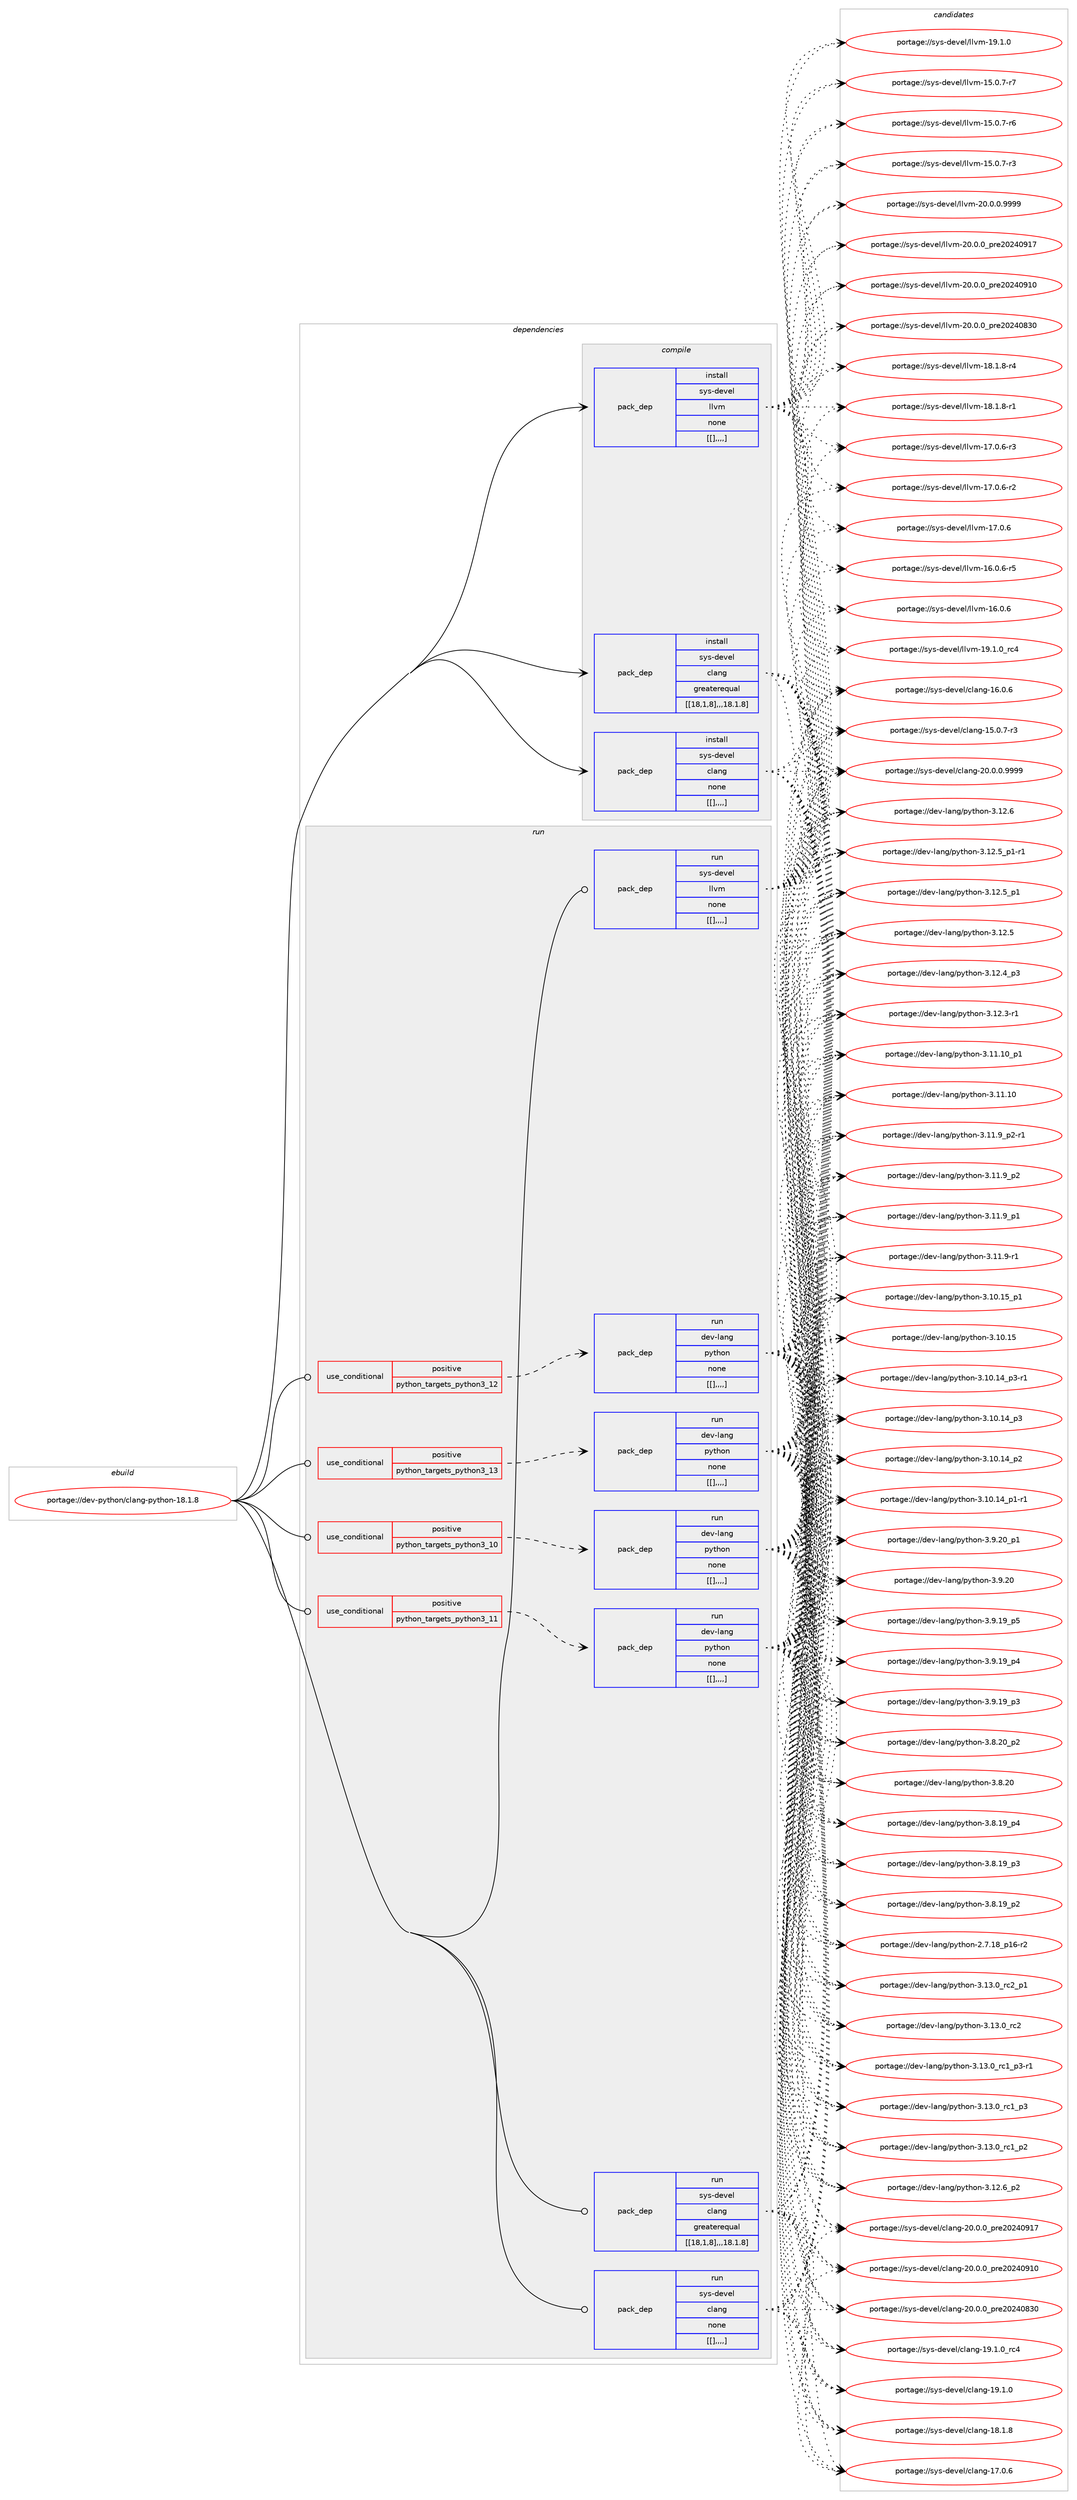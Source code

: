 digraph prolog {

# *************
# Graph options
# *************

newrank=true;
concentrate=true;
compound=true;
graph [rankdir=LR,fontname=Helvetica,fontsize=10,ranksep=1.5];#, ranksep=2.5, nodesep=0.2];
edge  [arrowhead=vee];
node  [fontname=Helvetica,fontsize=10];

# **********
# The ebuild
# **********

subgraph cluster_leftcol {
color=gray;
label=<<i>ebuild</i>>;
id [label="portage://dev-python/clang-python-18.1.8", color=red, width=4, href="../dev-python/clang-python-18.1.8.svg"];
}

# ****************
# The dependencies
# ****************

subgraph cluster_midcol {
color=gray;
label=<<i>dependencies</i>>;
subgraph cluster_compile {
fillcolor="#eeeeee";
style=filled;
label=<<i>compile</i>>;
subgraph pack111428 {
dependency145430 [label=<<TABLE BORDER="0" CELLBORDER="1" CELLSPACING="0" CELLPADDING="4" WIDTH="220"><TR><TD ROWSPAN="6" CELLPADDING="30">pack_dep</TD></TR><TR><TD WIDTH="110">install</TD></TR><TR><TD>sys-devel</TD></TR><TR><TD>clang</TD></TR><TR><TD>greaterequal</TD></TR><TR><TD>[[18,1,8],,,18.1.8]</TD></TR></TABLE>>, shape=none, color=blue];
}
id:e -> dependency145430:w [weight=20,style="solid",arrowhead="vee"];
subgraph pack111429 {
dependency145431 [label=<<TABLE BORDER="0" CELLBORDER="1" CELLSPACING="0" CELLPADDING="4" WIDTH="220"><TR><TD ROWSPAN="6" CELLPADDING="30">pack_dep</TD></TR><TR><TD WIDTH="110">install</TD></TR><TR><TD>sys-devel</TD></TR><TR><TD>clang</TD></TR><TR><TD>none</TD></TR><TR><TD>[[],,,,]</TD></TR></TABLE>>, shape=none, color=blue];
}
id:e -> dependency145431:w [weight=20,style="solid",arrowhead="vee"];
subgraph pack111430 {
dependency145432 [label=<<TABLE BORDER="0" CELLBORDER="1" CELLSPACING="0" CELLPADDING="4" WIDTH="220"><TR><TD ROWSPAN="6" CELLPADDING="30">pack_dep</TD></TR><TR><TD WIDTH="110">install</TD></TR><TR><TD>sys-devel</TD></TR><TR><TD>llvm</TD></TR><TR><TD>none</TD></TR><TR><TD>[[],,,,]</TD></TR></TABLE>>, shape=none, color=blue];
}
id:e -> dependency145432:w [weight=20,style="solid",arrowhead="vee"];
}
subgraph cluster_compileandrun {
fillcolor="#eeeeee";
style=filled;
label=<<i>compile and run</i>>;
}
subgraph cluster_run {
fillcolor="#eeeeee";
style=filled;
label=<<i>run</i>>;
subgraph cond32790 {
dependency145433 [label=<<TABLE BORDER="0" CELLBORDER="1" CELLSPACING="0" CELLPADDING="4"><TR><TD ROWSPAN="3" CELLPADDING="10">use_conditional</TD></TR><TR><TD>positive</TD></TR><TR><TD>python_targets_python3_10</TD></TR></TABLE>>, shape=none, color=red];
subgraph pack111431 {
dependency145434 [label=<<TABLE BORDER="0" CELLBORDER="1" CELLSPACING="0" CELLPADDING="4" WIDTH="220"><TR><TD ROWSPAN="6" CELLPADDING="30">pack_dep</TD></TR><TR><TD WIDTH="110">run</TD></TR><TR><TD>dev-lang</TD></TR><TR><TD>python</TD></TR><TR><TD>none</TD></TR><TR><TD>[[],,,,]</TD></TR></TABLE>>, shape=none, color=blue];
}
dependency145433:e -> dependency145434:w [weight=20,style="dashed",arrowhead="vee"];
}
id:e -> dependency145433:w [weight=20,style="solid",arrowhead="odot"];
subgraph cond32791 {
dependency145435 [label=<<TABLE BORDER="0" CELLBORDER="1" CELLSPACING="0" CELLPADDING="4"><TR><TD ROWSPAN="3" CELLPADDING="10">use_conditional</TD></TR><TR><TD>positive</TD></TR><TR><TD>python_targets_python3_11</TD></TR></TABLE>>, shape=none, color=red];
subgraph pack111432 {
dependency145436 [label=<<TABLE BORDER="0" CELLBORDER="1" CELLSPACING="0" CELLPADDING="4" WIDTH="220"><TR><TD ROWSPAN="6" CELLPADDING="30">pack_dep</TD></TR><TR><TD WIDTH="110">run</TD></TR><TR><TD>dev-lang</TD></TR><TR><TD>python</TD></TR><TR><TD>none</TD></TR><TR><TD>[[],,,,]</TD></TR></TABLE>>, shape=none, color=blue];
}
dependency145435:e -> dependency145436:w [weight=20,style="dashed",arrowhead="vee"];
}
id:e -> dependency145435:w [weight=20,style="solid",arrowhead="odot"];
subgraph cond32792 {
dependency145437 [label=<<TABLE BORDER="0" CELLBORDER="1" CELLSPACING="0" CELLPADDING="4"><TR><TD ROWSPAN="3" CELLPADDING="10">use_conditional</TD></TR><TR><TD>positive</TD></TR><TR><TD>python_targets_python3_12</TD></TR></TABLE>>, shape=none, color=red];
subgraph pack111433 {
dependency145438 [label=<<TABLE BORDER="0" CELLBORDER="1" CELLSPACING="0" CELLPADDING="4" WIDTH="220"><TR><TD ROWSPAN="6" CELLPADDING="30">pack_dep</TD></TR><TR><TD WIDTH="110">run</TD></TR><TR><TD>dev-lang</TD></TR><TR><TD>python</TD></TR><TR><TD>none</TD></TR><TR><TD>[[],,,,]</TD></TR></TABLE>>, shape=none, color=blue];
}
dependency145437:e -> dependency145438:w [weight=20,style="dashed",arrowhead="vee"];
}
id:e -> dependency145437:w [weight=20,style="solid",arrowhead="odot"];
subgraph cond32793 {
dependency145439 [label=<<TABLE BORDER="0" CELLBORDER="1" CELLSPACING="0" CELLPADDING="4"><TR><TD ROWSPAN="3" CELLPADDING="10">use_conditional</TD></TR><TR><TD>positive</TD></TR><TR><TD>python_targets_python3_13</TD></TR></TABLE>>, shape=none, color=red];
subgraph pack111434 {
dependency145440 [label=<<TABLE BORDER="0" CELLBORDER="1" CELLSPACING="0" CELLPADDING="4" WIDTH="220"><TR><TD ROWSPAN="6" CELLPADDING="30">pack_dep</TD></TR><TR><TD WIDTH="110">run</TD></TR><TR><TD>dev-lang</TD></TR><TR><TD>python</TD></TR><TR><TD>none</TD></TR><TR><TD>[[],,,,]</TD></TR></TABLE>>, shape=none, color=blue];
}
dependency145439:e -> dependency145440:w [weight=20,style="dashed",arrowhead="vee"];
}
id:e -> dependency145439:w [weight=20,style="solid",arrowhead="odot"];
subgraph pack111435 {
dependency145441 [label=<<TABLE BORDER="0" CELLBORDER="1" CELLSPACING="0" CELLPADDING="4" WIDTH="220"><TR><TD ROWSPAN="6" CELLPADDING="30">pack_dep</TD></TR><TR><TD WIDTH="110">run</TD></TR><TR><TD>sys-devel</TD></TR><TR><TD>clang</TD></TR><TR><TD>greaterequal</TD></TR><TR><TD>[[18,1,8],,,18.1.8]</TD></TR></TABLE>>, shape=none, color=blue];
}
id:e -> dependency145441:w [weight=20,style="solid",arrowhead="odot"];
subgraph pack111436 {
dependency145442 [label=<<TABLE BORDER="0" CELLBORDER="1" CELLSPACING="0" CELLPADDING="4" WIDTH="220"><TR><TD ROWSPAN="6" CELLPADDING="30">pack_dep</TD></TR><TR><TD WIDTH="110">run</TD></TR><TR><TD>sys-devel</TD></TR><TR><TD>clang</TD></TR><TR><TD>none</TD></TR><TR><TD>[[],,,,]</TD></TR></TABLE>>, shape=none, color=blue];
}
id:e -> dependency145442:w [weight=20,style="solid",arrowhead="odot"];
subgraph pack111437 {
dependency145443 [label=<<TABLE BORDER="0" CELLBORDER="1" CELLSPACING="0" CELLPADDING="4" WIDTH="220"><TR><TD ROWSPAN="6" CELLPADDING="30">pack_dep</TD></TR><TR><TD WIDTH="110">run</TD></TR><TR><TD>sys-devel</TD></TR><TR><TD>llvm</TD></TR><TR><TD>none</TD></TR><TR><TD>[[],,,,]</TD></TR></TABLE>>, shape=none, color=blue];
}
id:e -> dependency145443:w [weight=20,style="solid",arrowhead="odot"];
}
}

# **************
# The candidates
# **************

subgraph cluster_choices {
rank=same;
color=gray;
label=<<i>candidates</i>>;

subgraph choice111428 {
color=black;
nodesep=1;
choice11512111545100101118101108479910897110103455048464846484657575757 [label="portage://sys-devel/clang-20.0.0.9999", color=red, width=4,href="../sys-devel/clang-20.0.0.9999.svg"];
choice1151211154510010111810110847991089711010345504846484648951121141015048505248574955 [label="portage://sys-devel/clang-20.0.0_pre20240917", color=red, width=4,href="../sys-devel/clang-20.0.0_pre20240917.svg"];
choice1151211154510010111810110847991089711010345504846484648951121141015048505248574948 [label="portage://sys-devel/clang-20.0.0_pre20240910", color=red, width=4,href="../sys-devel/clang-20.0.0_pre20240910.svg"];
choice1151211154510010111810110847991089711010345504846484648951121141015048505248565148 [label="portage://sys-devel/clang-20.0.0_pre20240830", color=red, width=4,href="../sys-devel/clang-20.0.0_pre20240830.svg"];
choice1151211154510010111810110847991089711010345495746494648951149952 [label="portage://sys-devel/clang-19.1.0_rc4", color=red, width=4,href="../sys-devel/clang-19.1.0_rc4.svg"];
choice1151211154510010111810110847991089711010345495746494648 [label="portage://sys-devel/clang-19.1.0", color=red, width=4,href="../sys-devel/clang-19.1.0.svg"];
choice1151211154510010111810110847991089711010345495646494656 [label="portage://sys-devel/clang-18.1.8", color=red, width=4,href="../sys-devel/clang-18.1.8.svg"];
choice1151211154510010111810110847991089711010345495546484654 [label="portage://sys-devel/clang-17.0.6", color=red, width=4,href="../sys-devel/clang-17.0.6.svg"];
choice1151211154510010111810110847991089711010345495446484654 [label="portage://sys-devel/clang-16.0.6", color=red, width=4,href="../sys-devel/clang-16.0.6.svg"];
choice11512111545100101118101108479910897110103454953464846554511451 [label="portage://sys-devel/clang-15.0.7-r3", color=red, width=4,href="../sys-devel/clang-15.0.7-r3.svg"];
dependency145430:e -> choice11512111545100101118101108479910897110103455048464846484657575757:w [style=dotted,weight="100"];
dependency145430:e -> choice1151211154510010111810110847991089711010345504846484648951121141015048505248574955:w [style=dotted,weight="100"];
dependency145430:e -> choice1151211154510010111810110847991089711010345504846484648951121141015048505248574948:w [style=dotted,weight="100"];
dependency145430:e -> choice1151211154510010111810110847991089711010345504846484648951121141015048505248565148:w [style=dotted,weight="100"];
dependency145430:e -> choice1151211154510010111810110847991089711010345495746494648951149952:w [style=dotted,weight="100"];
dependency145430:e -> choice1151211154510010111810110847991089711010345495746494648:w [style=dotted,weight="100"];
dependency145430:e -> choice1151211154510010111810110847991089711010345495646494656:w [style=dotted,weight="100"];
dependency145430:e -> choice1151211154510010111810110847991089711010345495546484654:w [style=dotted,weight="100"];
dependency145430:e -> choice1151211154510010111810110847991089711010345495446484654:w [style=dotted,weight="100"];
dependency145430:e -> choice11512111545100101118101108479910897110103454953464846554511451:w [style=dotted,weight="100"];
}
subgraph choice111429 {
color=black;
nodesep=1;
choice11512111545100101118101108479910897110103455048464846484657575757 [label="portage://sys-devel/clang-20.0.0.9999", color=red, width=4,href="../sys-devel/clang-20.0.0.9999.svg"];
choice1151211154510010111810110847991089711010345504846484648951121141015048505248574955 [label="portage://sys-devel/clang-20.0.0_pre20240917", color=red, width=4,href="../sys-devel/clang-20.0.0_pre20240917.svg"];
choice1151211154510010111810110847991089711010345504846484648951121141015048505248574948 [label="portage://sys-devel/clang-20.0.0_pre20240910", color=red, width=4,href="../sys-devel/clang-20.0.0_pre20240910.svg"];
choice1151211154510010111810110847991089711010345504846484648951121141015048505248565148 [label="portage://sys-devel/clang-20.0.0_pre20240830", color=red, width=4,href="../sys-devel/clang-20.0.0_pre20240830.svg"];
choice1151211154510010111810110847991089711010345495746494648951149952 [label="portage://sys-devel/clang-19.1.0_rc4", color=red, width=4,href="../sys-devel/clang-19.1.0_rc4.svg"];
choice1151211154510010111810110847991089711010345495746494648 [label="portage://sys-devel/clang-19.1.0", color=red, width=4,href="../sys-devel/clang-19.1.0.svg"];
choice1151211154510010111810110847991089711010345495646494656 [label="portage://sys-devel/clang-18.1.8", color=red, width=4,href="../sys-devel/clang-18.1.8.svg"];
choice1151211154510010111810110847991089711010345495546484654 [label="portage://sys-devel/clang-17.0.6", color=red, width=4,href="../sys-devel/clang-17.0.6.svg"];
choice1151211154510010111810110847991089711010345495446484654 [label="portage://sys-devel/clang-16.0.6", color=red, width=4,href="../sys-devel/clang-16.0.6.svg"];
choice11512111545100101118101108479910897110103454953464846554511451 [label="portage://sys-devel/clang-15.0.7-r3", color=red, width=4,href="../sys-devel/clang-15.0.7-r3.svg"];
dependency145431:e -> choice11512111545100101118101108479910897110103455048464846484657575757:w [style=dotted,weight="100"];
dependency145431:e -> choice1151211154510010111810110847991089711010345504846484648951121141015048505248574955:w [style=dotted,weight="100"];
dependency145431:e -> choice1151211154510010111810110847991089711010345504846484648951121141015048505248574948:w [style=dotted,weight="100"];
dependency145431:e -> choice1151211154510010111810110847991089711010345504846484648951121141015048505248565148:w [style=dotted,weight="100"];
dependency145431:e -> choice1151211154510010111810110847991089711010345495746494648951149952:w [style=dotted,weight="100"];
dependency145431:e -> choice1151211154510010111810110847991089711010345495746494648:w [style=dotted,weight="100"];
dependency145431:e -> choice1151211154510010111810110847991089711010345495646494656:w [style=dotted,weight="100"];
dependency145431:e -> choice1151211154510010111810110847991089711010345495546484654:w [style=dotted,weight="100"];
dependency145431:e -> choice1151211154510010111810110847991089711010345495446484654:w [style=dotted,weight="100"];
dependency145431:e -> choice11512111545100101118101108479910897110103454953464846554511451:w [style=dotted,weight="100"];
}
subgraph choice111430 {
color=black;
nodesep=1;
choice1151211154510010111810110847108108118109455048464846484657575757 [label="portage://sys-devel/llvm-20.0.0.9999", color=red, width=4,href="../sys-devel/llvm-20.0.0.9999.svg"];
choice115121115451001011181011084710810811810945504846484648951121141015048505248574955 [label="portage://sys-devel/llvm-20.0.0_pre20240917", color=red, width=4,href="../sys-devel/llvm-20.0.0_pre20240917.svg"];
choice115121115451001011181011084710810811810945504846484648951121141015048505248574948 [label="portage://sys-devel/llvm-20.0.0_pre20240910", color=red, width=4,href="../sys-devel/llvm-20.0.0_pre20240910.svg"];
choice115121115451001011181011084710810811810945504846484648951121141015048505248565148 [label="portage://sys-devel/llvm-20.0.0_pre20240830", color=red, width=4,href="../sys-devel/llvm-20.0.0_pre20240830.svg"];
choice115121115451001011181011084710810811810945495746494648951149952 [label="portage://sys-devel/llvm-19.1.0_rc4", color=red, width=4,href="../sys-devel/llvm-19.1.0_rc4.svg"];
choice115121115451001011181011084710810811810945495746494648 [label="portage://sys-devel/llvm-19.1.0", color=red, width=4,href="../sys-devel/llvm-19.1.0.svg"];
choice1151211154510010111810110847108108118109454956464946564511452 [label="portage://sys-devel/llvm-18.1.8-r4", color=red, width=4,href="../sys-devel/llvm-18.1.8-r4.svg"];
choice1151211154510010111810110847108108118109454956464946564511449 [label="portage://sys-devel/llvm-18.1.8-r1", color=red, width=4,href="../sys-devel/llvm-18.1.8-r1.svg"];
choice1151211154510010111810110847108108118109454955464846544511451 [label="portage://sys-devel/llvm-17.0.6-r3", color=red, width=4,href="../sys-devel/llvm-17.0.6-r3.svg"];
choice1151211154510010111810110847108108118109454955464846544511450 [label="portage://sys-devel/llvm-17.0.6-r2", color=red, width=4,href="../sys-devel/llvm-17.0.6-r2.svg"];
choice115121115451001011181011084710810811810945495546484654 [label="portage://sys-devel/llvm-17.0.6", color=red, width=4,href="../sys-devel/llvm-17.0.6.svg"];
choice1151211154510010111810110847108108118109454954464846544511453 [label="portage://sys-devel/llvm-16.0.6-r5", color=red, width=4,href="../sys-devel/llvm-16.0.6-r5.svg"];
choice115121115451001011181011084710810811810945495446484654 [label="portage://sys-devel/llvm-16.0.6", color=red, width=4,href="../sys-devel/llvm-16.0.6.svg"];
choice1151211154510010111810110847108108118109454953464846554511455 [label="portage://sys-devel/llvm-15.0.7-r7", color=red, width=4,href="../sys-devel/llvm-15.0.7-r7.svg"];
choice1151211154510010111810110847108108118109454953464846554511454 [label="portage://sys-devel/llvm-15.0.7-r6", color=red, width=4,href="../sys-devel/llvm-15.0.7-r6.svg"];
choice1151211154510010111810110847108108118109454953464846554511451 [label="portage://sys-devel/llvm-15.0.7-r3", color=red, width=4,href="../sys-devel/llvm-15.0.7-r3.svg"];
dependency145432:e -> choice1151211154510010111810110847108108118109455048464846484657575757:w [style=dotted,weight="100"];
dependency145432:e -> choice115121115451001011181011084710810811810945504846484648951121141015048505248574955:w [style=dotted,weight="100"];
dependency145432:e -> choice115121115451001011181011084710810811810945504846484648951121141015048505248574948:w [style=dotted,weight="100"];
dependency145432:e -> choice115121115451001011181011084710810811810945504846484648951121141015048505248565148:w [style=dotted,weight="100"];
dependency145432:e -> choice115121115451001011181011084710810811810945495746494648951149952:w [style=dotted,weight="100"];
dependency145432:e -> choice115121115451001011181011084710810811810945495746494648:w [style=dotted,weight="100"];
dependency145432:e -> choice1151211154510010111810110847108108118109454956464946564511452:w [style=dotted,weight="100"];
dependency145432:e -> choice1151211154510010111810110847108108118109454956464946564511449:w [style=dotted,weight="100"];
dependency145432:e -> choice1151211154510010111810110847108108118109454955464846544511451:w [style=dotted,weight="100"];
dependency145432:e -> choice1151211154510010111810110847108108118109454955464846544511450:w [style=dotted,weight="100"];
dependency145432:e -> choice115121115451001011181011084710810811810945495546484654:w [style=dotted,weight="100"];
dependency145432:e -> choice1151211154510010111810110847108108118109454954464846544511453:w [style=dotted,weight="100"];
dependency145432:e -> choice115121115451001011181011084710810811810945495446484654:w [style=dotted,weight="100"];
dependency145432:e -> choice1151211154510010111810110847108108118109454953464846554511455:w [style=dotted,weight="100"];
dependency145432:e -> choice1151211154510010111810110847108108118109454953464846554511454:w [style=dotted,weight="100"];
dependency145432:e -> choice1151211154510010111810110847108108118109454953464846554511451:w [style=dotted,weight="100"];
}
subgraph choice111431 {
color=black;
nodesep=1;
choice100101118451089711010347112121116104111110455146495146489511499509511249 [label="portage://dev-lang/python-3.13.0_rc2_p1", color=red, width=4,href="../dev-lang/python-3.13.0_rc2_p1.svg"];
choice10010111845108971101034711212111610411111045514649514648951149950 [label="portage://dev-lang/python-3.13.0_rc2", color=red, width=4,href="../dev-lang/python-3.13.0_rc2.svg"];
choice1001011184510897110103471121211161041111104551464951464895114994995112514511449 [label="portage://dev-lang/python-3.13.0_rc1_p3-r1", color=red, width=4,href="../dev-lang/python-3.13.0_rc1_p3-r1.svg"];
choice100101118451089711010347112121116104111110455146495146489511499499511251 [label="portage://dev-lang/python-3.13.0_rc1_p3", color=red, width=4,href="../dev-lang/python-3.13.0_rc1_p3.svg"];
choice100101118451089711010347112121116104111110455146495146489511499499511250 [label="portage://dev-lang/python-3.13.0_rc1_p2", color=red, width=4,href="../dev-lang/python-3.13.0_rc1_p2.svg"];
choice100101118451089711010347112121116104111110455146495046549511250 [label="portage://dev-lang/python-3.12.6_p2", color=red, width=4,href="../dev-lang/python-3.12.6_p2.svg"];
choice10010111845108971101034711212111610411111045514649504654 [label="portage://dev-lang/python-3.12.6", color=red, width=4,href="../dev-lang/python-3.12.6.svg"];
choice1001011184510897110103471121211161041111104551464950465395112494511449 [label="portage://dev-lang/python-3.12.5_p1-r1", color=red, width=4,href="../dev-lang/python-3.12.5_p1-r1.svg"];
choice100101118451089711010347112121116104111110455146495046539511249 [label="portage://dev-lang/python-3.12.5_p1", color=red, width=4,href="../dev-lang/python-3.12.5_p1.svg"];
choice10010111845108971101034711212111610411111045514649504653 [label="portage://dev-lang/python-3.12.5", color=red, width=4,href="../dev-lang/python-3.12.5.svg"];
choice100101118451089711010347112121116104111110455146495046529511251 [label="portage://dev-lang/python-3.12.4_p3", color=red, width=4,href="../dev-lang/python-3.12.4_p3.svg"];
choice100101118451089711010347112121116104111110455146495046514511449 [label="portage://dev-lang/python-3.12.3-r1", color=red, width=4,href="../dev-lang/python-3.12.3-r1.svg"];
choice10010111845108971101034711212111610411111045514649494649489511249 [label="portage://dev-lang/python-3.11.10_p1", color=red, width=4,href="../dev-lang/python-3.11.10_p1.svg"];
choice1001011184510897110103471121211161041111104551464949464948 [label="portage://dev-lang/python-3.11.10", color=red, width=4,href="../dev-lang/python-3.11.10.svg"];
choice1001011184510897110103471121211161041111104551464949465795112504511449 [label="portage://dev-lang/python-3.11.9_p2-r1", color=red, width=4,href="../dev-lang/python-3.11.9_p2-r1.svg"];
choice100101118451089711010347112121116104111110455146494946579511250 [label="portage://dev-lang/python-3.11.9_p2", color=red, width=4,href="../dev-lang/python-3.11.9_p2.svg"];
choice100101118451089711010347112121116104111110455146494946579511249 [label="portage://dev-lang/python-3.11.9_p1", color=red, width=4,href="../dev-lang/python-3.11.9_p1.svg"];
choice100101118451089711010347112121116104111110455146494946574511449 [label="portage://dev-lang/python-3.11.9-r1", color=red, width=4,href="../dev-lang/python-3.11.9-r1.svg"];
choice10010111845108971101034711212111610411111045514649484649539511249 [label="portage://dev-lang/python-3.10.15_p1", color=red, width=4,href="../dev-lang/python-3.10.15_p1.svg"];
choice1001011184510897110103471121211161041111104551464948464953 [label="portage://dev-lang/python-3.10.15", color=red, width=4,href="../dev-lang/python-3.10.15.svg"];
choice100101118451089711010347112121116104111110455146494846495295112514511449 [label="portage://dev-lang/python-3.10.14_p3-r1", color=red, width=4,href="../dev-lang/python-3.10.14_p3-r1.svg"];
choice10010111845108971101034711212111610411111045514649484649529511251 [label="portage://dev-lang/python-3.10.14_p3", color=red, width=4,href="../dev-lang/python-3.10.14_p3.svg"];
choice10010111845108971101034711212111610411111045514649484649529511250 [label="portage://dev-lang/python-3.10.14_p2", color=red, width=4,href="../dev-lang/python-3.10.14_p2.svg"];
choice100101118451089711010347112121116104111110455146494846495295112494511449 [label="portage://dev-lang/python-3.10.14_p1-r1", color=red, width=4,href="../dev-lang/python-3.10.14_p1-r1.svg"];
choice100101118451089711010347112121116104111110455146574650489511249 [label="portage://dev-lang/python-3.9.20_p1", color=red, width=4,href="../dev-lang/python-3.9.20_p1.svg"];
choice10010111845108971101034711212111610411111045514657465048 [label="portage://dev-lang/python-3.9.20", color=red, width=4,href="../dev-lang/python-3.9.20.svg"];
choice100101118451089711010347112121116104111110455146574649579511253 [label="portage://dev-lang/python-3.9.19_p5", color=red, width=4,href="../dev-lang/python-3.9.19_p5.svg"];
choice100101118451089711010347112121116104111110455146574649579511252 [label="portage://dev-lang/python-3.9.19_p4", color=red, width=4,href="../dev-lang/python-3.9.19_p4.svg"];
choice100101118451089711010347112121116104111110455146574649579511251 [label="portage://dev-lang/python-3.9.19_p3", color=red, width=4,href="../dev-lang/python-3.9.19_p3.svg"];
choice100101118451089711010347112121116104111110455146564650489511250 [label="portage://dev-lang/python-3.8.20_p2", color=red, width=4,href="../dev-lang/python-3.8.20_p2.svg"];
choice10010111845108971101034711212111610411111045514656465048 [label="portage://dev-lang/python-3.8.20", color=red, width=4,href="../dev-lang/python-3.8.20.svg"];
choice100101118451089711010347112121116104111110455146564649579511252 [label="portage://dev-lang/python-3.8.19_p4", color=red, width=4,href="../dev-lang/python-3.8.19_p4.svg"];
choice100101118451089711010347112121116104111110455146564649579511251 [label="portage://dev-lang/python-3.8.19_p3", color=red, width=4,href="../dev-lang/python-3.8.19_p3.svg"];
choice100101118451089711010347112121116104111110455146564649579511250 [label="portage://dev-lang/python-3.8.19_p2", color=red, width=4,href="../dev-lang/python-3.8.19_p2.svg"];
choice100101118451089711010347112121116104111110455046554649569511249544511450 [label="portage://dev-lang/python-2.7.18_p16-r2", color=red, width=4,href="../dev-lang/python-2.7.18_p16-r2.svg"];
dependency145434:e -> choice100101118451089711010347112121116104111110455146495146489511499509511249:w [style=dotted,weight="100"];
dependency145434:e -> choice10010111845108971101034711212111610411111045514649514648951149950:w [style=dotted,weight="100"];
dependency145434:e -> choice1001011184510897110103471121211161041111104551464951464895114994995112514511449:w [style=dotted,weight="100"];
dependency145434:e -> choice100101118451089711010347112121116104111110455146495146489511499499511251:w [style=dotted,weight="100"];
dependency145434:e -> choice100101118451089711010347112121116104111110455146495146489511499499511250:w [style=dotted,weight="100"];
dependency145434:e -> choice100101118451089711010347112121116104111110455146495046549511250:w [style=dotted,weight="100"];
dependency145434:e -> choice10010111845108971101034711212111610411111045514649504654:w [style=dotted,weight="100"];
dependency145434:e -> choice1001011184510897110103471121211161041111104551464950465395112494511449:w [style=dotted,weight="100"];
dependency145434:e -> choice100101118451089711010347112121116104111110455146495046539511249:w [style=dotted,weight="100"];
dependency145434:e -> choice10010111845108971101034711212111610411111045514649504653:w [style=dotted,weight="100"];
dependency145434:e -> choice100101118451089711010347112121116104111110455146495046529511251:w [style=dotted,weight="100"];
dependency145434:e -> choice100101118451089711010347112121116104111110455146495046514511449:w [style=dotted,weight="100"];
dependency145434:e -> choice10010111845108971101034711212111610411111045514649494649489511249:w [style=dotted,weight="100"];
dependency145434:e -> choice1001011184510897110103471121211161041111104551464949464948:w [style=dotted,weight="100"];
dependency145434:e -> choice1001011184510897110103471121211161041111104551464949465795112504511449:w [style=dotted,weight="100"];
dependency145434:e -> choice100101118451089711010347112121116104111110455146494946579511250:w [style=dotted,weight="100"];
dependency145434:e -> choice100101118451089711010347112121116104111110455146494946579511249:w [style=dotted,weight="100"];
dependency145434:e -> choice100101118451089711010347112121116104111110455146494946574511449:w [style=dotted,weight="100"];
dependency145434:e -> choice10010111845108971101034711212111610411111045514649484649539511249:w [style=dotted,weight="100"];
dependency145434:e -> choice1001011184510897110103471121211161041111104551464948464953:w [style=dotted,weight="100"];
dependency145434:e -> choice100101118451089711010347112121116104111110455146494846495295112514511449:w [style=dotted,weight="100"];
dependency145434:e -> choice10010111845108971101034711212111610411111045514649484649529511251:w [style=dotted,weight="100"];
dependency145434:e -> choice10010111845108971101034711212111610411111045514649484649529511250:w [style=dotted,weight="100"];
dependency145434:e -> choice100101118451089711010347112121116104111110455146494846495295112494511449:w [style=dotted,weight="100"];
dependency145434:e -> choice100101118451089711010347112121116104111110455146574650489511249:w [style=dotted,weight="100"];
dependency145434:e -> choice10010111845108971101034711212111610411111045514657465048:w [style=dotted,weight="100"];
dependency145434:e -> choice100101118451089711010347112121116104111110455146574649579511253:w [style=dotted,weight="100"];
dependency145434:e -> choice100101118451089711010347112121116104111110455146574649579511252:w [style=dotted,weight="100"];
dependency145434:e -> choice100101118451089711010347112121116104111110455146574649579511251:w [style=dotted,weight="100"];
dependency145434:e -> choice100101118451089711010347112121116104111110455146564650489511250:w [style=dotted,weight="100"];
dependency145434:e -> choice10010111845108971101034711212111610411111045514656465048:w [style=dotted,weight="100"];
dependency145434:e -> choice100101118451089711010347112121116104111110455146564649579511252:w [style=dotted,weight="100"];
dependency145434:e -> choice100101118451089711010347112121116104111110455146564649579511251:w [style=dotted,weight="100"];
dependency145434:e -> choice100101118451089711010347112121116104111110455146564649579511250:w [style=dotted,weight="100"];
dependency145434:e -> choice100101118451089711010347112121116104111110455046554649569511249544511450:w [style=dotted,weight="100"];
}
subgraph choice111432 {
color=black;
nodesep=1;
choice100101118451089711010347112121116104111110455146495146489511499509511249 [label="portage://dev-lang/python-3.13.0_rc2_p1", color=red, width=4,href="../dev-lang/python-3.13.0_rc2_p1.svg"];
choice10010111845108971101034711212111610411111045514649514648951149950 [label="portage://dev-lang/python-3.13.0_rc2", color=red, width=4,href="../dev-lang/python-3.13.0_rc2.svg"];
choice1001011184510897110103471121211161041111104551464951464895114994995112514511449 [label="portage://dev-lang/python-3.13.0_rc1_p3-r1", color=red, width=4,href="../dev-lang/python-3.13.0_rc1_p3-r1.svg"];
choice100101118451089711010347112121116104111110455146495146489511499499511251 [label="portage://dev-lang/python-3.13.0_rc1_p3", color=red, width=4,href="../dev-lang/python-3.13.0_rc1_p3.svg"];
choice100101118451089711010347112121116104111110455146495146489511499499511250 [label="portage://dev-lang/python-3.13.0_rc1_p2", color=red, width=4,href="../dev-lang/python-3.13.0_rc1_p2.svg"];
choice100101118451089711010347112121116104111110455146495046549511250 [label="portage://dev-lang/python-3.12.6_p2", color=red, width=4,href="../dev-lang/python-3.12.6_p2.svg"];
choice10010111845108971101034711212111610411111045514649504654 [label="portage://dev-lang/python-3.12.6", color=red, width=4,href="../dev-lang/python-3.12.6.svg"];
choice1001011184510897110103471121211161041111104551464950465395112494511449 [label="portage://dev-lang/python-3.12.5_p1-r1", color=red, width=4,href="../dev-lang/python-3.12.5_p1-r1.svg"];
choice100101118451089711010347112121116104111110455146495046539511249 [label="portage://dev-lang/python-3.12.5_p1", color=red, width=4,href="../dev-lang/python-3.12.5_p1.svg"];
choice10010111845108971101034711212111610411111045514649504653 [label="portage://dev-lang/python-3.12.5", color=red, width=4,href="../dev-lang/python-3.12.5.svg"];
choice100101118451089711010347112121116104111110455146495046529511251 [label="portage://dev-lang/python-3.12.4_p3", color=red, width=4,href="../dev-lang/python-3.12.4_p3.svg"];
choice100101118451089711010347112121116104111110455146495046514511449 [label="portage://dev-lang/python-3.12.3-r1", color=red, width=4,href="../dev-lang/python-3.12.3-r1.svg"];
choice10010111845108971101034711212111610411111045514649494649489511249 [label="portage://dev-lang/python-3.11.10_p1", color=red, width=4,href="../dev-lang/python-3.11.10_p1.svg"];
choice1001011184510897110103471121211161041111104551464949464948 [label="portage://dev-lang/python-3.11.10", color=red, width=4,href="../dev-lang/python-3.11.10.svg"];
choice1001011184510897110103471121211161041111104551464949465795112504511449 [label="portage://dev-lang/python-3.11.9_p2-r1", color=red, width=4,href="../dev-lang/python-3.11.9_p2-r1.svg"];
choice100101118451089711010347112121116104111110455146494946579511250 [label="portage://dev-lang/python-3.11.9_p2", color=red, width=4,href="../dev-lang/python-3.11.9_p2.svg"];
choice100101118451089711010347112121116104111110455146494946579511249 [label="portage://dev-lang/python-3.11.9_p1", color=red, width=4,href="../dev-lang/python-3.11.9_p1.svg"];
choice100101118451089711010347112121116104111110455146494946574511449 [label="portage://dev-lang/python-3.11.9-r1", color=red, width=4,href="../dev-lang/python-3.11.9-r1.svg"];
choice10010111845108971101034711212111610411111045514649484649539511249 [label="portage://dev-lang/python-3.10.15_p1", color=red, width=4,href="../dev-lang/python-3.10.15_p1.svg"];
choice1001011184510897110103471121211161041111104551464948464953 [label="portage://dev-lang/python-3.10.15", color=red, width=4,href="../dev-lang/python-3.10.15.svg"];
choice100101118451089711010347112121116104111110455146494846495295112514511449 [label="portage://dev-lang/python-3.10.14_p3-r1", color=red, width=4,href="../dev-lang/python-3.10.14_p3-r1.svg"];
choice10010111845108971101034711212111610411111045514649484649529511251 [label="portage://dev-lang/python-3.10.14_p3", color=red, width=4,href="../dev-lang/python-3.10.14_p3.svg"];
choice10010111845108971101034711212111610411111045514649484649529511250 [label="portage://dev-lang/python-3.10.14_p2", color=red, width=4,href="../dev-lang/python-3.10.14_p2.svg"];
choice100101118451089711010347112121116104111110455146494846495295112494511449 [label="portage://dev-lang/python-3.10.14_p1-r1", color=red, width=4,href="../dev-lang/python-3.10.14_p1-r1.svg"];
choice100101118451089711010347112121116104111110455146574650489511249 [label="portage://dev-lang/python-3.9.20_p1", color=red, width=4,href="../dev-lang/python-3.9.20_p1.svg"];
choice10010111845108971101034711212111610411111045514657465048 [label="portage://dev-lang/python-3.9.20", color=red, width=4,href="../dev-lang/python-3.9.20.svg"];
choice100101118451089711010347112121116104111110455146574649579511253 [label="portage://dev-lang/python-3.9.19_p5", color=red, width=4,href="../dev-lang/python-3.9.19_p5.svg"];
choice100101118451089711010347112121116104111110455146574649579511252 [label="portage://dev-lang/python-3.9.19_p4", color=red, width=4,href="../dev-lang/python-3.9.19_p4.svg"];
choice100101118451089711010347112121116104111110455146574649579511251 [label="portage://dev-lang/python-3.9.19_p3", color=red, width=4,href="../dev-lang/python-3.9.19_p3.svg"];
choice100101118451089711010347112121116104111110455146564650489511250 [label="portage://dev-lang/python-3.8.20_p2", color=red, width=4,href="../dev-lang/python-3.8.20_p2.svg"];
choice10010111845108971101034711212111610411111045514656465048 [label="portage://dev-lang/python-3.8.20", color=red, width=4,href="../dev-lang/python-3.8.20.svg"];
choice100101118451089711010347112121116104111110455146564649579511252 [label="portage://dev-lang/python-3.8.19_p4", color=red, width=4,href="../dev-lang/python-3.8.19_p4.svg"];
choice100101118451089711010347112121116104111110455146564649579511251 [label="portage://dev-lang/python-3.8.19_p3", color=red, width=4,href="../dev-lang/python-3.8.19_p3.svg"];
choice100101118451089711010347112121116104111110455146564649579511250 [label="portage://dev-lang/python-3.8.19_p2", color=red, width=4,href="../dev-lang/python-3.8.19_p2.svg"];
choice100101118451089711010347112121116104111110455046554649569511249544511450 [label="portage://dev-lang/python-2.7.18_p16-r2", color=red, width=4,href="../dev-lang/python-2.7.18_p16-r2.svg"];
dependency145436:e -> choice100101118451089711010347112121116104111110455146495146489511499509511249:w [style=dotted,weight="100"];
dependency145436:e -> choice10010111845108971101034711212111610411111045514649514648951149950:w [style=dotted,weight="100"];
dependency145436:e -> choice1001011184510897110103471121211161041111104551464951464895114994995112514511449:w [style=dotted,weight="100"];
dependency145436:e -> choice100101118451089711010347112121116104111110455146495146489511499499511251:w [style=dotted,weight="100"];
dependency145436:e -> choice100101118451089711010347112121116104111110455146495146489511499499511250:w [style=dotted,weight="100"];
dependency145436:e -> choice100101118451089711010347112121116104111110455146495046549511250:w [style=dotted,weight="100"];
dependency145436:e -> choice10010111845108971101034711212111610411111045514649504654:w [style=dotted,weight="100"];
dependency145436:e -> choice1001011184510897110103471121211161041111104551464950465395112494511449:w [style=dotted,weight="100"];
dependency145436:e -> choice100101118451089711010347112121116104111110455146495046539511249:w [style=dotted,weight="100"];
dependency145436:e -> choice10010111845108971101034711212111610411111045514649504653:w [style=dotted,weight="100"];
dependency145436:e -> choice100101118451089711010347112121116104111110455146495046529511251:w [style=dotted,weight="100"];
dependency145436:e -> choice100101118451089711010347112121116104111110455146495046514511449:w [style=dotted,weight="100"];
dependency145436:e -> choice10010111845108971101034711212111610411111045514649494649489511249:w [style=dotted,weight="100"];
dependency145436:e -> choice1001011184510897110103471121211161041111104551464949464948:w [style=dotted,weight="100"];
dependency145436:e -> choice1001011184510897110103471121211161041111104551464949465795112504511449:w [style=dotted,weight="100"];
dependency145436:e -> choice100101118451089711010347112121116104111110455146494946579511250:w [style=dotted,weight="100"];
dependency145436:e -> choice100101118451089711010347112121116104111110455146494946579511249:w [style=dotted,weight="100"];
dependency145436:e -> choice100101118451089711010347112121116104111110455146494946574511449:w [style=dotted,weight="100"];
dependency145436:e -> choice10010111845108971101034711212111610411111045514649484649539511249:w [style=dotted,weight="100"];
dependency145436:e -> choice1001011184510897110103471121211161041111104551464948464953:w [style=dotted,weight="100"];
dependency145436:e -> choice100101118451089711010347112121116104111110455146494846495295112514511449:w [style=dotted,weight="100"];
dependency145436:e -> choice10010111845108971101034711212111610411111045514649484649529511251:w [style=dotted,weight="100"];
dependency145436:e -> choice10010111845108971101034711212111610411111045514649484649529511250:w [style=dotted,weight="100"];
dependency145436:e -> choice100101118451089711010347112121116104111110455146494846495295112494511449:w [style=dotted,weight="100"];
dependency145436:e -> choice100101118451089711010347112121116104111110455146574650489511249:w [style=dotted,weight="100"];
dependency145436:e -> choice10010111845108971101034711212111610411111045514657465048:w [style=dotted,weight="100"];
dependency145436:e -> choice100101118451089711010347112121116104111110455146574649579511253:w [style=dotted,weight="100"];
dependency145436:e -> choice100101118451089711010347112121116104111110455146574649579511252:w [style=dotted,weight="100"];
dependency145436:e -> choice100101118451089711010347112121116104111110455146574649579511251:w [style=dotted,weight="100"];
dependency145436:e -> choice100101118451089711010347112121116104111110455146564650489511250:w [style=dotted,weight="100"];
dependency145436:e -> choice10010111845108971101034711212111610411111045514656465048:w [style=dotted,weight="100"];
dependency145436:e -> choice100101118451089711010347112121116104111110455146564649579511252:w [style=dotted,weight="100"];
dependency145436:e -> choice100101118451089711010347112121116104111110455146564649579511251:w [style=dotted,weight="100"];
dependency145436:e -> choice100101118451089711010347112121116104111110455146564649579511250:w [style=dotted,weight="100"];
dependency145436:e -> choice100101118451089711010347112121116104111110455046554649569511249544511450:w [style=dotted,weight="100"];
}
subgraph choice111433 {
color=black;
nodesep=1;
choice100101118451089711010347112121116104111110455146495146489511499509511249 [label="portage://dev-lang/python-3.13.0_rc2_p1", color=red, width=4,href="../dev-lang/python-3.13.0_rc2_p1.svg"];
choice10010111845108971101034711212111610411111045514649514648951149950 [label="portage://dev-lang/python-3.13.0_rc2", color=red, width=4,href="../dev-lang/python-3.13.0_rc2.svg"];
choice1001011184510897110103471121211161041111104551464951464895114994995112514511449 [label="portage://dev-lang/python-3.13.0_rc1_p3-r1", color=red, width=4,href="../dev-lang/python-3.13.0_rc1_p3-r1.svg"];
choice100101118451089711010347112121116104111110455146495146489511499499511251 [label="portage://dev-lang/python-3.13.0_rc1_p3", color=red, width=4,href="../dev-lang/python-3.13.0_rc1_p3.svg"];
choice100101118451089711010347112121116104111110455146495146489511499499511250 [label="portage://dev-lang/python-3.13.0_rc1_p2", color=red, width=4,href="../dev-lang/python-3.13.0_rc1_p2.svg"];
choice100101118451089711010347112121116104111110455146495046549511250 [label="portage://dev-lang/python-3.12.6_p2", color=red, width=4,href="../dev-lang/python-3.12.6_p2.svg"];
choice10010111845108971101034711212111610411111045514649504654 [label="portage://dev-lang/python-3.12.6", color=red, width=4,href="../dev-lang/python-3.12.6.svg"];
choice1001011184510897110103471121211161041111104551464950465395112494511449 [label="portage://dev-lang/python-3.12.5_p1-r1", color=red, width=4,href="../dev-lang/python-3.12.5_p1-r1.svg"];
choice100101118451089711010347112121116104111110455146495046539511249 [label="portage://dev-lang/python-3.12.5_p1", color=red, width=4,href="../dev-lang/python-3.12.5_p1.svg"];
choice10010111845108971101034711212111610411111045514649504653 [label="portage://dev-lang/python-3.12.5", color=red, width=4,href="../dev-lang/python-3.12.5.svg"];
choice100101118451089711010347112121116104111110455146495046529511251 [label="portage://dev-lang/python-3.12.4_p3", color=red, width=4,href="../dev-lang/python-3.12.4_p3.svg"];
choice100101118451089711010347112121116104111110455146495046514511449 [label="portage://dev-lang/python-3.12.3-r1", color=red, width=4,href="../dev-lang/python-3.12.3-r1.svg"];
choice10010111845108971101034711212111610411111045514649494649489511249 [label="portage://dev-lang/python-3.11.10_p1", color=red, width=4,href="../dev-lang/python-3.11.10_p1.svg"];
choice1001011184510897110103471121211161041111104551464949464948 [label="portage://dev-lang/python-3.11.10", color=red, width=4,href="../dev-lang/python-3.11.10.svg"];
choice1001011184510897110103471121211161041111104551464949465795112504511449 [label="portage://dev-lang/python-3.11.9_p2-r1", color=red, width=4,href="../dev-lang/python-3.11.9_p2-r1.svg"];
choice100101118451089711010347112121116104111110455146494946579511250 [label="portage://dev-lang/python-3.11.9_p2", color=red, width=4,href="../dev-lang/python-3.11.9_p2.svg"];
choice100101118451089711010347112121116104111110455146494946579511249 [label="portage://dev-lang/python-3.11.9_p1", color=red, width=4,href="../dev-lang/python-3.11.9_p1.svg"];
choice100101118451089711010347112121116104111110455146494946574511449 [label="portage://dev-lang/python-3.11.9-r1", color=red, width=4,href="../dev-lang/python-3.11.9-r1.svg"];
choice10010111845108971101034711212111610411111045514649484649539511249 [label="portage://dev-lang/python-3.10.15_p1", color=red, width=4,href="../dev-lang/python-3.10.15_p1.svg"];
choice1001011184510897110103471121211161041111104551464948464953 [label="portage://dev-lang/python-3.10.15", color=red, width=4,href="../dev-lang/python-3.10.15.svg"];
choice100101118451089711010347112121116104111110455146494846495295112514511449 [label="portage://dev-lang/python-3.10.14_p3-r1", color=red, width=4,href="../dev-lang/python-3.10.14_p3-r1.svg"];
choice10010111845108971101034711212111610411111045514649484649529511251 [label="portage://dev-lang/python-3.10.14_p3", color=red, width=4,href="../dev-lang/python-3.10.14_p3.svg"];
choice10010111845108971101034711212111610411111045514649484649529511250 [label="portage://dev-lang/python-3.10.14_p2", color=red, width=4,href="../dev-lang/python-3.10.14_p2.svg"];
choice100101118451089711010347112121116104111110455146494846495295112494511449 [label="portage://dev-lang/python-3.10.14_p1-r1", color=red, width=4,href="../dev-lang/python-3.10.14_p1-r1.svg"];
choice100101118451089711010347112121116104111110455146574650489511249 [label="portage://dev-lang/python-3.9.20_p1", color=red, width=4,href="../dev-lang/python-3.9.20_p1.svg"];
choice10010111845108971101034711212111610411111045514657465048 [label="portage://dev-lang/python-3.9.20", color=red, width=4,href="../dev-lang/python-3.9.20.svg"];
choice100101118451089711010347112121116104111110455146574649579511253 [label="portage://dev-lang/python-3.9.19_p5", color=red, width=4,href="../dev-lang/python-3.9.19_p5.svg"];
choice100101118451089711010347112121116104111110455146574649579511252 [label="portage://dev-lang/python-3.9.19_p4", color=red, width=4,href="../dev-lang/python-3.9.19_p4.svg"];
choice100101118451089711010347112121116104111110455146574649579511251 [label="portage://dev-lang/python-3.9.19_p3", color=red, width=4,href="../dev-lang/python-3.9.19_p3.svg"];
choice100101118451089711010347112121116104111110455146564650489511250 [label="portage://dev-lang/python-3.8.20_p2", color=red, width=4,href="../dev-lang/python-3.8.20_p2.svg"];
choice10010111845108971101034711212111610411111045514656465048 [label="portage://dev-lang/python-3.8.20", color=red, width=4,href="../dev-lang/python-3.8.20.svg"];
choice100101118451089711010347112121116104111110455146564649579511252 [label="portage://dev-lang/python-3.8.19_p4", color=red, width=4,href="../dev-lang/python-3.8.19_p4.svg"];
choice100101118451089711010347112121116104111110455146564649579511251 [label="portage://dev-lang/python-3.8.19_p3", color=red, width=4,href="../dev-lang/python-3.8.19_p3.svg"];
choice100101118451089711010347112121116104111110455146564649579511250 [label="portage://dev-lang/python-3.8.19_p2", color=red, width=4,href="../dev-lang/python-3.8.19_p2.svg"];
choice100101118451089711010347112121116104111110455046554649569511249544511450 [label="portage://dev-lang/python-2.7.18_p16-r2", color=red, width=4,href="../dev-lang/python-2.7.18_p16-r2.svg"];
dependency145438:e -> choice100101118451089711010347112121116104111110455146495146489511499509511249:w [style=dotted,weight="100"];
dependency145438:e -> choice10010111845108971101034711212111610411111045514649514648951149950:w [style=dotted,weight="100"];
dependency145438:e -> choice1001011184510897110103471121211161041111104551464951464895114994995112514511449:w [style=dotted,weight="100"];
dependency145438:e -> choice100101118451089711010347112121116104111110455146495146489511499499511251:w [style=dotted,weight="100"];
dependency145438:e -> choice100101118451089711010347112121116104111110455146495146489511499499511250:w [style=dotted,weight="100"];
dependency145438:e -> choice100101118451089711010347112121116104111110455146495046549511250:w [style=dotted,weight="100"];
dependency145438:e -> choice10010111845108971101034711212111610411111045514649504654:w [style=dotted,weight="100"];
dependency145438:e -> choice1001011184510897110103471121211161041111104551464950465395112494511449:w [style=dotted,weight="100"];
dependency145438:e -> choice100101118451089711010347112121116104111110455146495046539511249:w [style=dotted,weight="100"];
dependency145438:e -> choice10010111845108971101034711212111610411111045514649504653:w [style=dotted,weight="100"];
dependency145438:e -> choice100101118451089711010347112121116104111110455146495046529511251:w [style=dotted,weight="100"];
dependency145438:e -> choice100101118451089711010347112121116104111110455146495046514511449:w [style=dotted,weight="100"];
dependency145438:e -> choice10010111845108971101034711212111610411111045514649494649489511249:w [style=dotted,weight="100"];
dependency145438:e -> choice1001011184510897110103471121211161041111104551464949464948:w [style=dotted,weight="100"];
dependency145438:e -> choice1001011184510897110103471121211161041111104551464949465795112504511449:w [style=dotted,weight="100"];
dependency145438:e -> choice100101118451089711010347112121116104111110455146494946579511250:w [style=dotted,weight="100"];
dependency145438:e -> choice100101118451089711010347112121116104111110455146494946579511249:w [style=dotted,weight="100"];
dependency145438:e -> choice100101118451089711010347112121116104111110455146494946574511449:w [style=dotted,weight="100"];
dependency145438:e -> choice10010111845108971101034711212111610411111045514649484649539511249:w [style=dotted,weight="100"];
dependency145438:e -> choice1001011184510897110103471121211161041111104551464948464953:w [style=dotted,weight="100"];
dependency145438:e -> choice100101118451089711010347112121116104111110455146494846495295112514511449:w [style=dotted,weight="100"];
dependency145438:e -> choice10010111845108971101034711212111610411111045514649484649529511251:w [style=dotted,weight="100"];
dependency145438:e -> choice10010111845108971101034711212111610411111045514649484649529511250:w [style=dotted,weight="100"];
dependency145438:e -> choice100101118451089711010347112121116104111110455146494846495295112494511449:w [style=dotted,weight="100"];
dependency145438:e -> choice100101118451089711010347112121116104111110455146574650489511249:w [style=dotted,weight="100"];
dependency145438:e -> choice10010111845108971101034711212111610411111045514657465048:w [style=dotted,weight="100"];
dependency145438:e -> choice100101118451089711010347112121116104111110455146574649579511253:w [style=dotted,weight="100"];
dependency145438:e -> choice100101118451089711010347112121116104111110455146574649579511252:w [style=dotted,weight="100"];
dependency145438:e -> choice100101118451089711010347112121116104111110455146574649579511251:w [style=dotted,weight="100"];
dependency145438:e -> choice100101118451089711010347112121116104111110455146564650489511250:w [style=dotted,weight="100"];
dependency145438:e -> choice10010111845108971101034711212111610411111045514656465048:w [style=dotted,weight="100"];
dependency145438:e -> choice100101118451089711010347112121116104111110455146564649579511252:w [style=dotted,weight="100"];
dependency145438:e -> choice100101118451089711010347112121116104111110455146564649579511251:w [style=dotted,weight="100"];
dependency145438:e -> choice100101118451089711010347112121116104111110455146564649579511250:w [style=dotted,weight="100"];
dependency145438:e -> choice100101118451089711010347112121116104111110455046554649569511249544511450:w [style=dotted,weight="100"];
}
subgraph choice111434 {
color=black;
nodesep=1;
choice100101118451089711010347112121116104111110455146495146489511499509511249 [label="portage://dev-lang/python-3.13.0_rc2_p1", color=red, width=4,href="../dev-lang/python-3.13.0_rc2_p1.svg"];
choice10010111845108971101034711212111610411111045514649514648951149950 [label="portage://dev-lang/python-3.13.0_rc2", color=red, width=4,href="../dev-lang/python-3.13.0_rc2.svg"];
choice1001011184510897110103471121211161041111104551464951464895114994995112514511449 [label="portage://dev-lang/python-3.13.0_rc1_p3-r1", color=red, width=4,href="../dev-lang/python-3.13.0_rc1_p3-r1.svg"];
choice100101118451089711010347112121116104111110455146495146489511499499511251 [label="portage://dev-lang/python-3.13.0_rc1_p3", color=red, width=4,href="../dev-lang/python-3.13.0_rc1_p3.svg"];
choice100101118451089711010347112121116104111110455146495146489511499499511250 [label="portage://dev-lang/python-3.13.0_rc1_p2", color=red, width=4,href="../dev-lang/python-3.13.0_rc1_p2.svg"];
choice100101118451089711010347112121116104111110455146495046549511250 [label="portage://dev-lang/python-3.12.6_p2", color=red, width=4,href="../dev-lang/python-3.12.6_p2.svg"];
choice10010111845108971101034711212111610411111045514649504654 [label="portage://dev-lang/python-3.12.6", color=red, width=4,href="../dev-lang/python-3.12.6.svg"];
choice1001011184510897110103471121211161041111104551464950465395112494511449 [label="portage://dev-lang/python-3.12.5_p1-r1", color=red, width=4,href="../dev-lang/python-3.12.5_p1-r1.svg"];
choice100101118451089711010347112121116104111110455146495046539511249 [label="portage://dev-lang/python-3.12.5_p1", color=red, width=4,href="../dev-lang/python-3.12.5_p1.svg"];
choice10010111845108971101034711212111610411111045514649504653 [label="portage://dev-lang/python-3.12.5", color=red, width=4,href="../dev-lang/python-3.12.5.svg"];
choice100101118451089711010347112121116104111110455146495046529511251 [label="portage://dev-lang/python-3.12.4_p3", color=red, width=4,href="../dev-lang/python-3.12.4_p3.svg"];
choice100101118451089711010347112121116104111110455146495046514511449 [label="portage://dev-lang/python-3.12.3-r1", color=red, width=4,href="../dev-lang/python-3.12.3-r1.svg"];
choice10010111845108971101034711212111610411111045514649494649489511249 [label="portage://dev-lang/python-3.11.10_p1", color=red, width=4,href="../dev-lang/python-3.11.10_p1.svg"];
choice1001011184510897110103471121211161041111104551464949464948 [label="portage://dev-lang/python-3.11.10", color=red, width=4,href="../dev-lang/python-3.11.10.svg"];
choice1001011184510897110103471121211161041111104551464949465795112504511449 [label="portage://dev-lang/python-3.11.9_p2-r1", color=red, width=4,href="../dev-lang/python-3.11.9_p2-r1.svg"];
choice100101118451089711010347112121116104111110455146494946579511250 [label="portage://dev-lang/python-3.11.9_p2", color=red, width=4,href="../dev-lang/python-3.11.9_p2.svg"];
choice100101118451089711010347112121116104111110455146494946579511249 [label="portage://dev-lang/python-3.11.9_p1", color=red, width=4,href="../dev-lang/python-3.11.9_p1.svg"];
choice100101118451089711010347112121116104111110455146494946574511449 [label="portage://dev-lang/python-3.11.9-r1", color=red, width=4,href="../dev-lang/python-3.11.9-r1.svg"];
choice10010111845108971101034711212111610411111045514649484649539511249 [label="portage://dev-lang/python-3.10.15_p1", color=red, width=4,href="../dev-lang/python-3.10.15_p1.svg"];
choice1001011184510897110103471121211161041111104551464948464953 [label="portage://dev-lang/python-3.10.15", color=red, width=4,href="../dev-lang/python-3.10.15.svg"];
choice100101118451089711010347112121116104111110455146494846495295112514511449 [label="portage://dev-lang/python-3.10.14_p3-r1", color=red, width=4,href="../dev-lang/python-3.10.14_p3-r1.svg"];
choice10010111845108971101034711212111610411111045514649484649529511251 [label="portage://dev-lang/python-3.10.14_p3", color=red, width=4,href="../dev-lang/python-3.10.14_p3.svg"];
choice10010111845108971101034711212111610411111045514649484649529511250 [label="portage://dev-lang/python-3.10.14_p2", color=red, width=4,href="../dev-lang/python-3.10.14_p2.svg"];
choice100101118451089711010347112121116104111110455146494846495295112494511449 [label="portage://dev-lang/python-3.10.14_p1-r1", color=red, width=4,href="../dev-lang/python-3.10.14_p1-r1.svg"];
choice100101118451089711010347112121116104111110455146574650489511249 [label="portage://dev-lang/python-3.9.20_p1", color=red, width=4,href="../dev-lang/python-3.9.20_p1.svg"];
choice10010111845108971101034711212111610411111045514657465048 [label="portage://dev-lang/python-3.9.20", color=red, width=4,href="../dev-lang/python-3.9.20.svg"];
choice100101118451089711010347112121116104111110455146574649579511253 [label="portage://dev-lang/python-3.9.19_p5", color=red, width=4,href="../dev-lang/python-3.9.19_p5.svg"];
choice100101118451089711010347112121116104111110455146574649579511252 [label="portage://dev-lang/python-3.9.19_p4", color=red, width=4,href="../dev-lang/python-3.9.19_p4.svg"];
choice100101118451089711010347112121116104111110455146574649579511251 [label="portage://dev-lang/python-3.9.19_p3", color=red, width=4,href="../dev-lang/python-3.9.19_p3.svg"];
choice100101118451089711010347112121116104111110455146564650489511250 [label="portage://dev-lang/python-3.8.20_p2", color=red, width=4,href="../dev-lang/python-3.8.20_p2.svg"];
choice10010111845108971101034711212111610411111045514656465048 [label="portage://dev-lang/python-3.8.20", color=red, width=4,href="../dev-lang/python-3.8.20.svg"];
choice100101118451089711010347112121116104111110455146564649579511252 [label="portage://dev-lang/python-3.8.19_p4", color=red, width=4,href="../dev-lang/python-3.8.19_p4.svg"];
choice100101118451089711010347112121116104111110455146564649579511251 [label="portage://dev-lang/python-3.8.19_p3", color=red, width=4,href="../dev-lang/python-3.8.19_p3.svg"];
choice100101118451089711010347112121116104111110455146564649579511250 [label="portage://dev-lang/python-3.8.19_p2", color=red, width=4,href="../dev-lang/python-3.8.19_p2.svg"];
choice100101118451089711010347112121116104111110455046554649569511249544511450 [label="portage://dev-lang/python-2.7.18_p16-r2", color=red, width=4,href="../dev-lang/python-2.7.18_p16-r2.svg"];
dependency145440:e -> choice100101118451089711010347112121116104111110455146495146489511499509511249:w [style=dotted,weight="100"];
dependency145440:e -> choice10010111845108971101034711212111610411111045514649514648951149950:w [style=dotted,weight="100"];
dependency145440:e -> choice1001011184510897110103471121211161041111104551464951464895114994995112514511449:w [style=dotted,weight="100"];
dependency145440:e -> choice100101118451089711010347112121116104111110455146495146489511499499511251:w [style=dotted,weight="100"];
dependency145440:e -> choice100101118451089711010347112121116104111110455146495146489511499499511250:w [style=dotted,weight="100"];
dependency145440:e -> choice100101118451089711010347112121116104111110455146495046549511250:w [style=dotted,weight="100"];
dependency145440:e -> choice10010111845108971101034711212111610411111045514649504654:w [style=dotted,weight="100"];
dependency145440:e -> choice1001011184510897110103471121211161041111104551464950465395112494511449:w [style=dotted,weight="100"];
dependency145440:e -> choice100101118451089711010347112121116104111110455146495046539511249:w [style=dotted,weight="100"];
dependency145440:e -> choice10010111845108971101034711212111610411111045514649504653:w [style=dotted,weight="100"];
dependency145440:e -> choice100101118451089711010347112121116104111110455146495046529511251:w [style=dotted,weight="100"];
dependency145440:e -> choice100101118451089711010347112121116104111110455146495046514511449:w [style=dotted,weight="100"];
dependency145440:e -> choice10010111845108971101034711212111610411111045514649494649489511249:w [style=dotted,weight="100"];
dependency145440:e -> choice1001011184510897110103471121211161041111104551464949464948:w [style=dotted,weight="100"];
dependency145440:e -> choice1001011184510897110103471121211161041111104551464949465795112504511449:w [style=dotted,weight="100"];
dependency145440:e -> choice100101118451089711010347112121116104111110455146494946579511250:w [style=dotted,weight="100"];
dependency145440:e -> choice100101118451089711010347112121116104111110455146494946579511249:w [style=dotted,weight="100"];
dependency145440:e -> choice100101118451089711010347112121116104111110455146494946574511449:w [style=dotted,weight="100"];
dependency145440:e -> choice10010111845108971101034711212111610411111045514649484649539511249:w [style=dotted,weight="100"];
dependency145440:e -> choice1001011184510897110103471121211161041111104551464948464953:w [style=dotted,weight="100"];
dependency145440:e -> choice100101118451089711010347112121116104111110455146494846495295112514511449:w [style=dotted,weight="100"];
dependency145440:e -> choice10010111845108971101034711212111610411111045514649484649529511251:w [style=dotted,weight="100"];
dependency145440:e -> choice10010111845108971101034711212111610411111045514649484649529511250:w [style=dotted,weight="100"];
dependency145440:e -> choice100101118451089711010347112121116104111110455146494846495295112494511449:w [style=dotted,weight="100"];
dependency145440:e -> choice100101118451089711010347112121116104111110455146574650489511249:w [style=dotted,weight="100"];
dependency145440:e -> choice10010111845108971101034711212111610411111045514657465048:w [style=dotted,weight="100"];
dependency145440:e -> choice100101118451089711010347112121116104111110455146574649579511253:w [style=dotted,weight="100"];
dependency145440:e -> choice100101118451089711010347112121116104111110455146574649579511252:w [style=dotted,weight="100"];
dependency145440:e -> choice100101118451089711010347112121116104111110455146574649579511251:w [style=dotted,weight="100"];
dependency145440:e -> choice100101118451089711010347112121116104111110455146564650489511250:w [style=dotted,weight="100"];
dependency145440:e -> choice10010111845108971101034711212111610411111045514656465048:w [style=dotted,weight="100"];
dependency145440:e -> choice100101118451089711010347112121116104111110455146564649579511252:w [style=dotted,weight="100"];
dependency145440:e -> choice100101118451089711010347112121116104111110455146564649579511251:w [style=dotted,weight="100"];
dependency145440:e -> choice100101118451089711010347112121116104111110455146564649579511250:w [style=dotted,weight="100"];
dependency145440:e -> choice100101118451089711010347112121116104111110455046554649569511249544511450:w [style=dotted,weight="100"];
}
subgraph choice111435 {
color=black;
nodesep=1;
choice11512111545100101118101108479910897110103455048464846484657575757 [label="portage://sys-devel/clang-20.0.0.9999", color=red, width=4,href="../sys-devel/clang-20.0.0.9999.svg"];
choice1151211154510010111810110847991089711010345504846484648951121141015048505248574955 [label="portage://sys-devel/clang-20.0.0_pre20240917", color=red, width=4,href="../sys-devel/clang-20.0.0_pre20240917.svg"];
choice1151211154510010111810110847991089711010345504846484648951121141015048505248574948 [label="portage://sys-devel/clang-20.0.0_pre20240910", color=red, width=4,href="../sys-devel/clang-20.0.0_pre20240910.svg"];
choice1151211154510010111810110847991089711010345504846484648951121141015048505248565148 [label="portage://sys-devel/clang-20.0.0_pre20240830", color=red, width=4,href="../sys-devel/clang-20.0.0_pre20240830.svg"];
choice1151211154510010111810110847991089711010345495746494648951149952 [label="portage://sys-devel/clang-19.1.0_rc4", color=red, width=4,href="../sys-devel/clang-19.1.0_rc4.svg"];
choice1151211154510010111810110847991089711010345495746494648 [label="portage://sys-devel/clang-19.1.0", color=red, width=4,href="../sys-devel/clang-19.1.0.svg"];
choice1151211154510010111810110847991089711010345495646494656 [label="portage://sys-devel/clang-18.1.8", color=red, width=4,href="../sys-devel/clang-18.1.8.svg"];
choice1151211154510010111810110847991089711010345495546484654 [label="portage://sys-devel/clang-17.0.6", color=red, width=4,href="../sys-devel/clang-17.0.6.svg"];
choice1151211154510010111810110847991089711010345495446484654 [label="portage://sys-devel/clang-16.0.6", color=red, width=4,href="../sys-devel/clang-16.0.6.svg"];
choice11512111545100101118101108479910897110103454953464846554511451 [label="portage://sys-devel/clang-15.0.7-r3", color=red, width=4,href="../sys-devel/clang-15.0.7-r3.svg"];
dependency145441:e -> choice11512111545100101118101108479910897110103455048464846484657575757:w [style=dotted,weight="100"];
dependency145441:e -> choice1151211154510010111810110847991089711010345504846484648951121141015048505248574955:w [style=dotted,weight="100"];
dependency145441:e -> choice1151211154510010111810110847991089711010345504846484648951121141015048505248574948:w [style=dotted,weight="100"];
dependency145441:e -> choice1151211154510010111810110847991089711010345504846484648951121141015048505248565148:w [style=dotted,weight="100"];
dependency145441:e -> choice1151211154510010111810110847991089711010345495746494648951149952:w [style=dotted,weight="100"];
dependency145441:e -> choice1151211154510010111810110847991089711010345495746494648:w [style=dotted,weight="100"];
dependency145441:e -> choice1151211154510010111810110847991089711010345495646494656:w [style=dotted,weight="100"];
dependency145441:e -> choice1151211154510010111810110847991089711010345495546484654:w [style=dotted,weight="100"];
dependency145441:e -> choice1151211154510010111810110847991089711010345495446484654:w [style=dotted,weight="100"];
dependency145441:e -> choice11512111545100101118101108479910897110103454953464846554511451:w [style=dotted,weight="100"];
}
subgraph choice111436 {
color=black;
nodesep=1;
choice11512111545100101118101108479910897110103455048464846484657575757 [label="portage://sys-devel/clang-20.0.0.9999", color=red, width=4,href="../sys-devel/clang-20.0.0.9999.svg"];
choice1151211154510010111810110847991089711010345504846484648951121141015048505248574955 [label="portage://sys-devel/clang-20.0.0_pre20240917", color=red, width=4,href="../sys-devel/clang-20.0.0_pre20240917.svg"];
choice1151211154510010111810110847991089711010345504846484648951121141015048505248574948 [label="portage://sys-devel/clang-20.0.0_pre20240910", color=red, width=4,href="../sys-devel/clang-20.0.0_pre20240910.svg"];
choice1151211154510010111810110847991089711010345504846484648951121141015048505248565148 [label="portage://sys-devel/clang-20.0.0_pre20240830", color=red, width=4,href="../sys-devel/clang-20.0.0_pre20240830.svg"];
choice1151211154510010111810110847991089711010345495746494648951149952 [label="portage://sys-devel/clang-19.1.0_rc4", color=red, width=4,href="../sys-devel/clang-19.1.0_rc4.svg"];
choice1151211154510010111810110847991089711010345495746494648 [label="portage://sys-devel/clang-19.1.0", color=red, width=4,href="../sys-devel/clang-19.1.0.svg"];
choice1151211154510010111810110847991089711010345495646494656 [label="portage://sys-devel/clang-18.1.8", color=red, width=4,href="../sys-devel/clang-18.1.8.svg"];
choice1151211154510010111810110847991089711010345495546484654 [label="portage://sys-devel/clang-17.0.6", color=red, width=4,href="../sys-devel/clang-17.0.6.svg"];
choice1151211154510010111810110847991089711010345495446484654 [label="portage://sys-devel/clang-16.0.6", color=red, width=4,href="../sys-devel/clang-16.0.6.svg"];
choice11512111545100101118101108479910897110103454953464846554511451 [label="portage://sys-devel/clang-15.0.7-r3", color=red, width=4,href="../sys-devel/clang-15.0.7-r3.svg"];
dependency145442:e -> choice11512111545100101118101108479910897110103455048464846484657575757:w [style=dotted,weight="100"];
dependency145442:e -> choice1151211154510010111810110847991089711010345504846484648951121141015048505248574955:w [style=dotted,weight="100"];
dependency145442:e -> choice1151211154510010111810110847991089711010345504846484648951121141015048505248574948:w [style=dotted,weight="100"];
dependency145442:e -> choice1151211154510010111810110847991089711010345504846484648951121141015048505248565148:w [style=dotted,weight="100"];
dependency145442:e -> choice1151211154510010111810110847991089711010345495746494648951149952:w [style=dotted,weight="100"];
dependency145442:e -> choice1151211154510010111810110847991089711010345495746494648:w [style=dotted,weight="100"];
dependency145442:e -> choice1151211154510010111810110847991089711010345495646494656:w [style=dotted,weight="100"];
dependency145442:e -> choice1151211154510010111810110847991089711010345495546484654:w [style=dotted,weight="100"];
dependency145442:e -> choice1151211154510010111810110847991089711010345495446484654:w [style=dotted,weight="100"];
dependency145442:e -> choice11512111545100101118101108479910897110103454953464846554511451:w [style=dotted,weight="100"];
}
subgraph choice111437 {
color=black;
nodesep=1;
choice1151211154510010111810110847108108118109455048464846484657575757 [label="portage://sys-devel/llvm-20.0.0.9999", color=red, width=4,href="../sys-devel/llvm-20.0.0.9999.svg"];
choice115121115451001011181011084710810811810945504846484648951121141015048505248574955 [label="portage://sys-devel/llvm-20.0.0_pre20240917", color=red, width=4,href="../sys-devel/llvm-20.0.0_pre20240917.svg"];
choice115121115451001011181011084710810811810945504846484648951121141015048505248574948 [label="portage://sys-devel/llvm-20.0.0_pre20240910", color=red, width=4,href="../sys-devel/llvm-20.0.0_pre20240910.svg"];
choice115121115451001011181011084710810811810945504846484648951121141015048505248565148 [label="portage://sys-devel/llvm-20.0.0_pre20240830", color=red, width=4,href="../sys-devel/llvm-20.0.0_pre20240830.svg"];
choice115121115451001011181011084710810811810945495746494648951149952 [label="portage://sys-devel/llvm-19.1.0_rc4", color=red, width=4,href="../sys-devel/llvm-19.1.0_rc4.svg"];
choice115121115451001011181011084710810811810945495746494648 [label="portage://sys-devel/llvm-19.1.0", color=red, width=4,href="../sys-devel/llvm-19.1.0.svg"];
choice1151211154510010111810110847108108118109454956464946564511452 [label="portage://sys-devel/llvm-18.1.8-r4", color=red, width=4,href="../sys-devel/llvm-18.1.8-r4.svg"];
choice1151211154510010111810110847108108118109454956464946564511449 [label="portage://sys-devel/llvm-18.1.8-r1", color=red, width=4,href="../sys-devel/llvm-18.1.8-r1.svg"];
choice1151211154510010111810110847108108118109454955464846544511451 [label="portage://sys-devel/llvm-17.0.6-r3", color=red, width=4,href="../sys-devel/llvm-17.0.6-r3.svg"];
choice1151211154510010111810110847108108118109454955464846544511450 [label="portage://sys-devel/llvm-17.0.6-r2", color=red, width=4,href="../sys-devel/llvm-17.0.6-r2.svg"];
choice115121115451001011181011084710810811810945495546484654 [label="portage://sys-devel/llvm-17.0.6", color=red, width=4,href="../sys-devel/llvm-17.0.6.svg"];
choice1151211154510010111810110847108108118109454954464846544511453 [label="portage://sys-devel/llvm-16.0.6-r5", color=red, width=4,href="../sys-devel/llvm-16.0.6-r5.svg"];
choice115121115451001011181011084710810811810945495446484654 [label="portage://sys-devel/llvm-16.0.6", color=red, width=4,href="../sys-devel/llvm-16.0.6.svg"];
choice1151211154510010111810110847108108118109454953464846554511455 [label="portage://sys-devel/llvm-15.0.7-r7", color=red, width=4,href="../sys-devel/llvm-15.0.7-r7.svg"];
choice1151211154510010111810110847108108118109454953464846554511454 [label="portage://sys-devel/llvm-15.0.7-r6", color=red, width=4,href="../sys-devel/llvm-15.0.7-r6.svg"];
choice1151211154510010111810110847108108118109454953464846554511451 [label="portage://sys-devel/llvm-15.0.7-r3", color=red, width=4,href="../sys-devel/llvm-15.0.7-r3.svg"];
dependency145443:e -> choice1151211154510010111810110847108108118109455048464846484657575757:w [style=dotted,weight="100"];
dependency145443:e -> choice115121115451001011181011084710810811810945504846484648951121141015048505248574955:w [style=dotted,weight="100"];
dependency145443:e -> choice115121115451001011181011084710810811810945504846484648951121141015048505248574948:w [style=dotted,weight="100"];
dependency145443:e -> choice115121115451001011181011084710810811810945504846484648951121141015048505248565148:w [style=dotted,weight="100"];
dependency145443:e -> choice115121115451001011181011084710810811810945495746494648951149952:w [style=dotted,weight="100"];
dependency145443:e -> choice115121115451001011181011084710810811810945495746494648:w [style=dotted,weight="100"];
dependency145443:e -> choice1151211154510010111810110847108108118109454956464946564511452:w [style=dotted,weight="100"];
dependency145443:e -> choice1151211154510010111810110847108108118109454956464946564511449:w [style=dotted,weight="100"];
dependency145443:e -> choice1151211154510010111810110847108108118109454955464846544511451:w [style=dotted,weight="100"];
dependency145443:e -> choice1151211154510010111810110847108108118109454955464846544511450:w [style=dotted,weight="100"];
dependency145443:e -> choice115121115451001011181011084710810811810945495546484654:w [style=dotted,weight="100"];
dependency145443:e -> choice1151211154510010111810110847108108118109454954464846544511453:w [style=dotted,weight="100"];
dependency145443:e -> choice115121115451001011181011084710810811810945495446484654:w [style=dotted,weight="100"];
dependency145443:e -> choice1151211154510010111810110847108108118109454953464846554511455:w [style=dotted,weight="100"];
dependency145443:e -> choice1151211154510010111810110847108108118109454953464846554511454:w [style=dotted,weight="100"];
dependency145443:e -> choice1151211154510010111810110847108108118109454953464846554511451:w [style=dotted,weight="100"];
}
}

}
